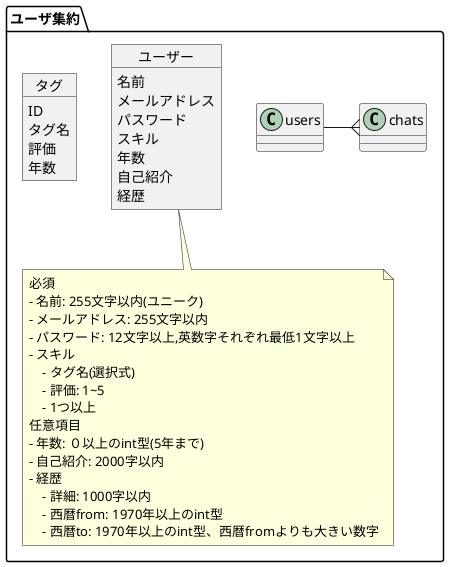 @startuml
package ユーザ集約 {
object ユーザー {
    名前
    メールアドレス
    パスワード
    スキル
    年数
    自己紹介
    経歴
    }
    note bottom of ユーザー
必須
- 名前: 255文字以内(ユニーク)
- メールアドレス: 255文字以内
- パスワード: 12文字以上,英数字それぞれ最低1文字以上
- スキル
    - タグ名(選択式)
    - 評価: 1~5
    - 1つ以上
任意項目
- 年数: ０以上のint型(5年まで)
- 自己紹介: 2000字以内
- 経歴
    - 詳細: 1000字以内
    - 西暦from: 1970年以上のint型
    - 西暦to: 1970年以上のint型、西暦fromよりも大きい数字
    end note
object タグ {
    ID
    タグ名
    評価
    年数
    }
    users -{ chats

  }


@enduml